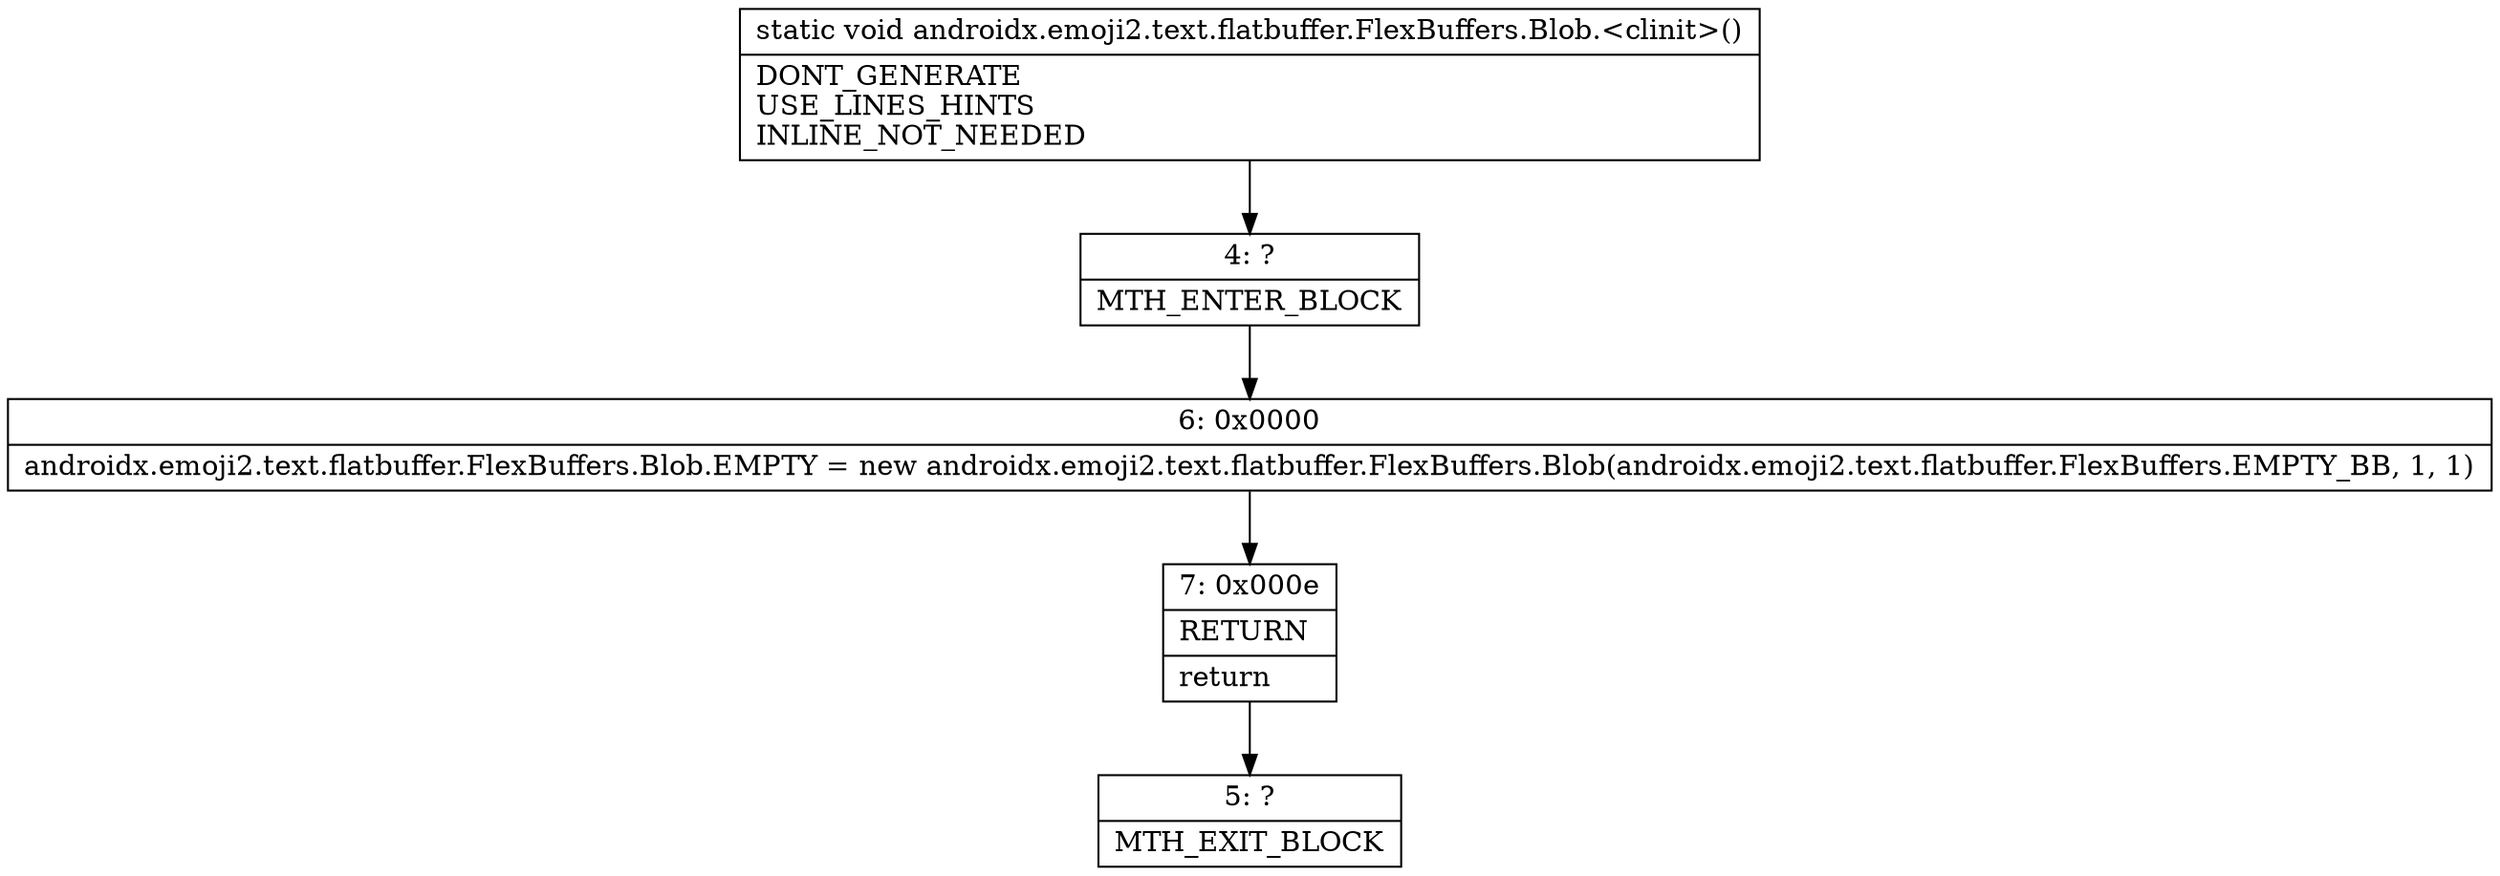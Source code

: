 digraph "CFG forandroidx.emoji2.text.flatbuffer.FlexBuffers.Blob.\<clinit\>()V" {
Node_4 [shape=record,label="{4\:\ ?|MTH_ENTER_BLOCK\l}"];
Node_6 [shape=record,label="{6\:\ 0x0000|androidx.emoji2.text.flatbuffer.FlexBuffers.Blob.EMPTY = new androidx.emoji2.text.flatbuffer.FlexBuffers.Blob(androidx.emoji2.text.flatbuffer.FlexBuffers.EMPTY_BB, 1, 1)\l}"];
Node_7 [shape=record,label="{7\:\ 0x000e|RETURN\l|return\l}"];
Node_5 [shape=record,label="{5\:\ ?|MTH_EXIT_BLOCK\l}"];
MethodNode[shape=record,label="{static void androidx.emoji2.text.flatbuffer.FlexBuffers.Blob.\<clinit\>()  | DONT_GENERATE\lUSE_LINES_HINTS\lINLINE_NOT_NEEDED\l}"];
MethodNode -> Node_4;Node_4 -> Node_6;
Node_6 -> Node_7;
Node_7 -> Node_5;
}

